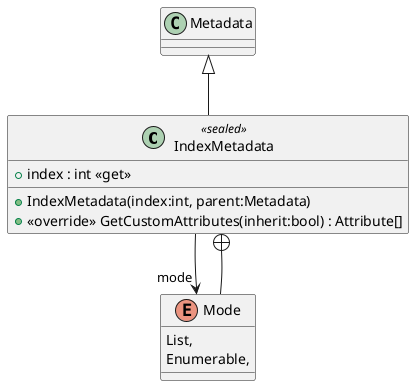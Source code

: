 @startuml
class IndexMetadata <<sealed>> {
    + IndexMetadata(index:int, parent:Metadata)
    + index : int <<get>>
    + <<override>> GetCustomAttributes(inherit:bool) : Attribute[]
}
enum Mode {
    List,
    Enumerable,
}
Metadata <|-- IndexMetadata
IndexMetadata --> "mode" Mode
IndexMetadata +-- Mode
@enduml

